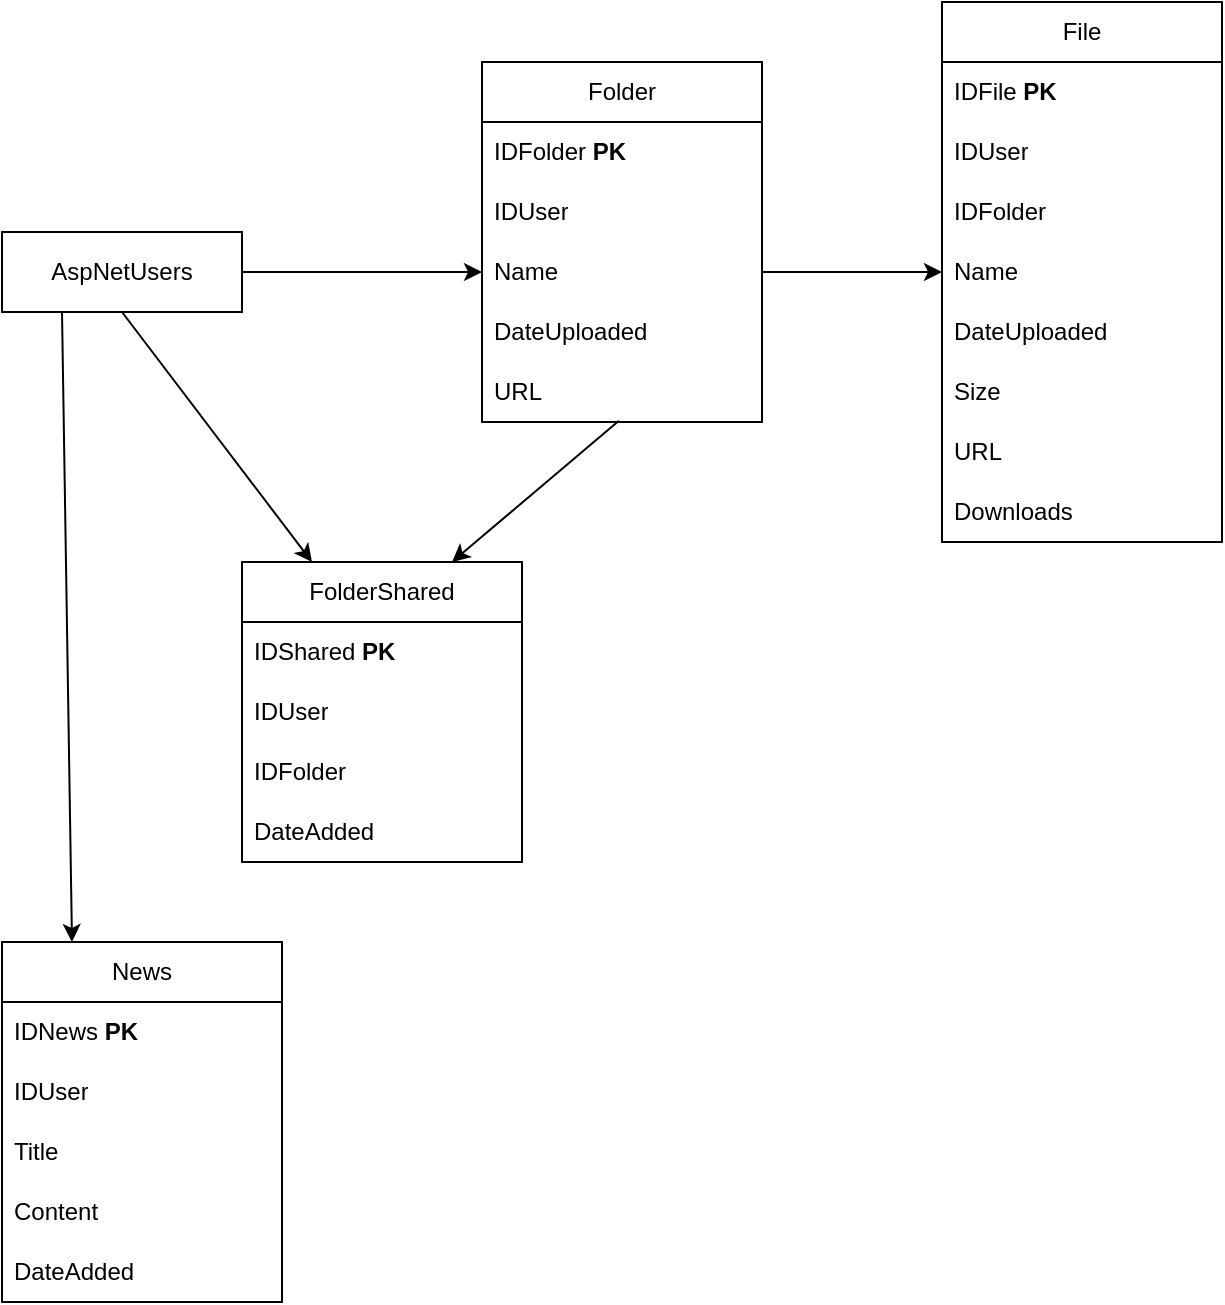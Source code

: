 <mxfile version="23.1.5" type="device">
  <diagram name="Page-1" id="s4r0Hr1xRVbSJX6SZMRB">
    <mxGraphModel dx="1500" dy="784" grid="1" gridSize="10" guides="1" tooltips="1" connect="1" arrows="1" fold="1" page="1" pageScale="1" pageWidth="850" pageHeight="1100" math="0" shadow="0">
      <root>
        <mxCell id="0" />
        <mxCell id="1" parent="0" />
        <mxCell id="P2tW-2EcEe9ttMGqOFX2-1" value="File" style="swimlane;fontStyle=0;childLayout=stackLayout;horizontal=1;startSize=30;horizontalStack=0;resizeParent=1;resizeParentMax=0;resizeLast=0;collapsible=1;marginBottom=0;whiteSpace=wrap;html=1;" vertex="1" parent="1">
          <mxGeometry x="570" y="50" width="140" height="270" as="geometry" />
        </mxCell>
        <mxCell id="P2tW-2EcEe9ttMGqOFX2-2" value="IDFile &lt;b&gt;PK&lt;/b&gt;" style="text;strokeColor=none;fillColor=none;align=left;verticalAlign=middle;spacingLeft=4;spacingRight=4;overflow=hidden;points=[[0,0.5],[1,0.5]];portConstraint=eastwest;rotatable=0;whiteSpace=wrap;html=1;" vertex="1" parent="P2tW-2EcEe9ttMGqOFX2-1">
          <mxGeometry y="30" width="140" height="30" as="geometry" />
        </mxCell>
        <mxCell id="P2tW-2EcEe9ttMGqOFX2-3" value="IDUser" style="text;strokeColor=none;fillColor=none;align=left;verticalAlign=middle;spacingLeft=4;spacingRight=4;overflow=hidden;points=[[0,0.5],[1,0.5]];portConstraint=eastwest;rotatable=0;whiteSpace=wrap;html=1;" vertex="1" parent="P2tW-2EcEe9ttMGqOFX2-1">
          <mxGeometry y="60" width="140" height="30" as="geometry" />
        </mxCell>
        <mxCell id="P2tW-2EcEe9ttMGqOFX2-4" value="IDFolder" style="text;strokeColor=none;fillColor=none;align=left;verticalAlign=middle;spacingLeft=4;spacingRight=4;overflow=hidden;points=[[0,0.5],[1,0.5]];portConstraint=eastwest;rotatable=0;whiteSpace=wrap;html=1;" vertex="1" parent="P2tW-2EcEe9ttMGqOFX2-1">
          <mxGeometry y="90" width="140" height="30" as="geometry" />
        </mxCell>
        <mxCell id="P2tW-2EcEe9ttMGqOFX2-5" value="Name" style="text;strokeColor=none;fillColor=none;align=left;verticalAlign=middle;spacingLeft=4;spacingRight=4;overflow=hidden;points=[[0,0.5],[1,0.5]];portConstraint=eastwest;rotatable=0;whiteSpace=wrap;html=1;" vertex="1" parent="P2tW-2EcEe9ttMGqOFX2-1">
          <mxGeometry y="120" width="140" height="30" as="geometry" />
        </mxCell>
        <mxCell id="P2tW-2EcEe9ttMGqOFX2-6" value="DateUploaded" style="text;strokeColor=none;fillColor=none;align=left;verticalAlign=middle;spacingLeft=4;spacingRight=4;overflow=hidden;points=[[0,0.5],[1,0.5]];portConstraint=eastwest;rotatable=0;whiteSpace=wrap;html=1;" vertex="1" parent="P2tW-2EcEe9ttMGqOFX2-1">
          <mxGeometry y="150" width="140" height="30" as="geometry" />
        </mxCell>
        <mxCell id="P2tW-2EcEe9ttMGqOFX2-7" value="Size" style="text;strokeColor=none;fillColor=none;align=left;verticalAlign=middle;spacingLeft=4;spacingRight=4;overflow=hidden;points=[[0,0.5],[1,0.5]];portConstraint=eastwest;rotatable=0;whiteSpace=wrap;html=1;" vertex="1" parent="P2tW-2EcEe9ttMGqOFX2-1">
          <mxGeometry y="180" width="140" height="30" as="geometry" />
        </mxCell>
        <mxCell id="P2tW-2EcEe9ttMGqOFX2-9" value="URL" style="text;strokeColor=none;fillColor=none;align=left;verticalAlign=middle;spacingLeft=4;spacingRight=4;overflow=hidden;points=[[0,0.5],[1,0.5]];portConstraint=eastwest;rotatable=0;whiteSpace=wrap;html=1;" vertex="1" parent="P2tW-2EcEe9ttMGqOFX2-1">
          <mxGeometry y="210" width="140" height="30" as="geometry" />
        </mxCell>
        <mxCell id="P2tW-2EcEe9ttMGqOFX2-8" value="Downloads" style="text;strokeColor=none;fillColor=none;align=left;verticalAlign=middle;spacingLeft=4;spacingRight=4;overflow=hidden;points=[[0,0.5],[1,0.5]];portConstraint=eastwest;rotatable=0;whiteSpace=wrap;html=1;" vertex="1" parent="P2tW-2EcEe9ttMGqOFX2-1">
          <mxGeometry y="240" width="140" height="30" as="geometry" />
        </mxCell>
        <mxCell id="P2tW-2EcEe9ttMGqOFX2-10" value="Folder" style="swimlane;fontStyle=0;childLayout=stackLayout;horizontal=1;startSize=30;horizontalStack=0;resizeParent=1;resizeParentMax=0;resizeLast=0;collapsible=1;marginBottom=0;whiteSpace=wrap;html=1;" vertex="1" parent="1">
          <mxGeometry x="340" y="80" width="140" height="180" as="geometry" />
        </mxCell>
        <mxCell id="P2tW-2EcEe9ttMGqOFX2-11" value="IDFolder&amp;nbsp;&lt;b&gt;PK&lt;/b&gt;" style="text;strokeColor=none;fillColor=none;align=left;verticalAlign=middle;spacingLeft=4;spacingRight=4;overflow=hidden;points=[[0,0.5],[1,0.5]];portConstraint=eastwest;rotatable=0;whiteSpace=wrap;html=1;" vertex="1" parent="P2tW-2EcEe9ttMGqOFX2-10">
          <mxGeometry y="30" width="140" height="30" as="geometry" />
        </mxCell>
        <mxCell id="P2tW-2EcEe9ttMGqOFX2-12" value="IDUser" style="text;strokeColor=none;fillColor=none;align=left;verticalAlign=middle;spacingLeft=4;spacingRight=4;overflow=hidden;points=[[0,0.5],[1,0.5]];portConstraint=eastwest;rotatable=0;whiteSpace=wrap;html=1;" vertex="1" parent="P2tW-2EcEe9ttMGqOFX2-10">
          <mxGeometry y="60" width="140" height="30" as="geometry" />
        </mxCell>
        <mxCell id="P2tW-2EcEe9ttMGqOFX2-14" value="Name" style="text;strokeColor=none;fillColor=none;align=left;verticalAlign=middle;spacingLeft=4;spacingRight=4;overflow=hidden;points=[[0,0.5],[1,0.5]];portConstraint=eastwest;rotatable=0;whiteSpace=wrap;html=1;" vertex="1" parent="P2tW-2EcEe9ttMGqOFX2-10">
          <mxGeometry y="90" width="140" height="30" as="geometry" />
        </mxCell>
        <mxCell id="P2tW-2EcEe9ttMGqOFX2-15" value="DateUploaded" style="text;strokeColor=none;fillColor=none;align=left;verticalAlign=middle;spacingLeft=4;spacingRight=4;overflow=hidden;points=[[0,0.5],[1,0.5]];portConstraint=eastwest;rotatable=0;whiteSpace=wrap;html=1;" vertex="1" parent="P2tW-2EcEe9ttMGqOFX2-10">
          <mxGeometry y="120" width="140" height="30" as="geometry" />
        </mxCell>
        <mxCell id="P2tW-2EcEe9ttMGqOFX2-18" value="URL" style="text;strokeColor=none;fillColor=none;align=left;verticalAlign=middle;spacingLeft=4;spacingRight=4;overflow=hidden;points=[[0,0.5],[1,0.5]];portConstraint=eastwest;rotatable=0;whiteSpace=wrap;html=1;" vertex="1" parent="P2tW-2EcEe9ttMGqOFX2-10">
          <mxGeometry y="150" width="140" height="30" as="geometry" />
        </mxCell>
        <mxCell id="P2tW-2EcEe9ttMGqOFX2-19" value="FolderShared" style="swimlane;fontStyle=0;childLayout=stackLayout;horizontal=1;startSize=30;horizontalStack=0;resizeParent=1;resizeParentMax=0;resizeLast=0;collapsible=1;marginBottom=0;whiteSpace=wrap;html=1;" vertex="1" parent="1">
          <mxGeometry x="220" y="330" width="140" height="150" as="geometry" />
        </mxCell>
        <mxCell id="P2tW-2EcEe9ttMGqOFX2-20" value="IDShared&amp;nbsp;&lt;b&gt;PK&lt;/b&gt;" style="text;strokeColor=none;fillColor=none;align=left;verticalAlign=middle;spacingLeft=4;spacingRight=4;overflow=hidden;points=[[0,0.5],[1,0.5]];portConstraint=eastwest;rotatable=0;whiteSpace=wrap;html=1;" vertex="1" parent="P2tW-2EcEe9ttMGqOFX2-19">
          <mxGeometry y="30" width="140" height="30" as="geometry" />
        </mxCell>
        <mxCell id="P2tW-2EcEe9ttMGqOFX2-21" value="IDUser" style="text;strokeColor=none;fillColor=none;align=left;verticalAlign=middle;spacingLeft=4;spacingRight=4;overflow=hidden;points=[[0,0.5],[1,0.5]];portConstraint=eastwest;rotatable=0;whiteSpace=wrap;html=1;" vertex="1" parent="P2tW-2EcEe9ttMGqOFX2-19">
          <mxGeometry y="60" width="140" height="30" as="geometry" />
        </mxCell>
        <mxCell id="P2tW-2EcEe9ttMGqOFX2-22" value="IDFolder" style="text;strokeColor=none;fillColor=none;align=left;verticalAlign=middle;spacingLeft=4;spacingRight=4;overflow=hidden;points=[[0,0.5],[1,0.5]];portConstraint=eastwest;rotatable=0;whiteSpace=wrap;html=1;" vertex="1" parent="P2tW-2EcEe9ttMGqOFX2-19">
          <mxGeometry y="90" width="140" height="30" as="geometry" />
        </mxCell>
        <mxCell id="P2tW-2EcEe9ttMGqOFX2-23" value="DateAdded" style="text;strokeColor=none;fillColor=none;align=left;verticalAlign=middle;spacingLeft=4;spacingRight=4;overflow=hidden;points=[[0,0.5],[1,0.5]];portConstraint=eastwest;rotatable=0;whiteSpace=wrap;html=1;" vertex="1" parent="P2tW-2EcEe9ttMGqOFX2-19">
          <mxGeometry y="120" width="140" height="30" as="geometry" />
        </mxCell>
        <mxCell id="P2tW-2EcEe9ttMGqOFX2-26" style="edgeStyle=orthogonalEdgeStyle;rounded=0;orthogonalLoop=1;jettySize=auto;html=1;exitX=1;exitY=0.5;exitDx=0;exitDy=0;entryX=0;entryY=0.5;entryDx=0;entryDy=0;" edge="1" parent="1" source="P2tW-2EcEe9ttMGqOFX2-25" target="P2tW-2EcEe9ttMGqOFX2-14">
          <mxGeometry relative="1" as="geometry" />
        </mxCell>
        <mxCell id="P2tW-2EcEe9ttMGqOFX2-28" style="rounded=0;orthogonalLoop=1;jettySize=auto;html=1;exitX=0.5;exitY=1;exitDx=0;exitDy=0;entryX=0.25;entryY=0;entryDx=0;entryDy=0;" edge="1" parent="1" source="P2tW-2EcEe9ttMGqOFX2-25" target="P2tW-2EcEe9ttMGqOFX2-19">
          <mxGeometry relative="1" as="geometry" />
        </mxCell>
        <mxCell id="P2tW-2EcEe9ttMGqOFX2-36" style="rounded=0;orthogonalLoop=1;jettySize=auto;html=1;exitX=0.25;exitY=1;exitDx=0;exitDy=0;entryX=0.25;entryY=0;entryDx=0;entryDy=0;" edge="1" parent="1" source="P2tW-2EcEe9ttMGqOFX2-25" target="P2tW-2EcEe9ttMGqOFX2-30">
          <mxGeometry relative="1" as="geometry" />
        </mxCell>
        <mxCell id="P2tW-2EcEe9ttMGqOFX2-25" value="AspNetUsers" style="rounded=0;whiteSpace=wrap;html=1;" vertex="1" parent="1">
          <mxGeometry x="100" y="165" width="120" height="40" as="geometry" />
        </mxCell>
        <mxCell id="P2tW-2EcEe9ttMGqOFX2-27" style="edgeStyle=orthogonalEdgeStyle;rounded=0;orthogonalLoop=1;jettySize=auto;html=1;exitX=1;exitY=0.5;exitDx=0;exitDy=0;entryX=0;entryY=0.5;entryDx=0;entryDy=0;" edge="1" parent="1" source="P2tW-2EcEe9ttMGqOFX2-14" target="P2tW-2EcEe9ttMGqOFX2-5">
          <mxGeometry relative="1" as="geometry" />
        </mxCell>
        <mxCell id="P2tW-2EcEe9ttMGqOFX2-29" style="rounded=0;orthogonalLoop=1;jettySize=auto;html=1;exitX=0.489;exitY=0.98;exitDx=0;exitDy=0;entryX=0.75;entryY=0;entryDx=0;entryDy=0;exitPerimeter=0;" edge="1" parent="1" source="P2tW-2EcEe9ttMGqOFX2-18" target="P2tW-2EcEe9ttMGqOFX2-19">
          <mxGeometry relative="1" as="geometry" />
        </mxCell>
        <mxCell id="P2tW-2EcEe9ttMGqOFX2-30" value="News" style="swimlane;fontStyle=0;childLayout=stackLayout;horizontal=1;startSize=30;horizontalStack=0;resizeParent=1;resizeParentMax=0;resizeLast=0;collapsible=1;marginBottom=0;whiteSpace=wrap;html=1;" vertex="1" parent="1">
          <mxGeometry x="100" y="520" width="140" height="180" as="geometry" />
        </mxCell>
        <mxCell id="P2tW-2EcEe9ttMGqOFX2-34" value="IDNews&amp;nbsp;&lt;b&gt;PK&lt;/b&gt;" style="text;strokeColor=none;fillColor=none;align=left;verticalAlign=middle;spacingLeft=4;spacingRight=4;overflow=hidden;points=[[0,0.5],[1,0.5]];portConstraint=eastwest;rotatable=0;whiteSpace=wrap;html=1;" vertex="1" parent="P2tW-2EcEe9ttMGqOFX2-30">
          <mxGeometry y="30" width="140" height="30" as="geometry" />
        </mxCell>
        <mxCell id="P2tW-2EcEe9ttMGqOFX2-31" value="IDUser" style="text;strokeColor=none;fillColor=none;align=left;verticalAlign=middle;spacingLeft=4;spacingRight=4;overflow=hidden;points=[[0,0.5],[1,0.5]];portConstraint=eastwest;rotatable=0;whiteSpace=wrap;html=1;" vertex="1" parent="P2tW-2EcEe9ttMGqOFX2-30">
          <mxGeometry y="60" width="140" height="30" as="geometry" />
        </mxCell>
        <mxCell id="P2tW-2EcEe9ttMGqOFX2-32" value="Title" style="text;strokeColor=none;fillColor=none;align=left;verticalAlign=middle;spacingLeft=4;spacingRight=4;overflow=hidden;points=[[0,0.5],[1,0.5]];portConstraint=eastwest;rotatable=0;whiteSpace=wrap;html=1;" vertex="1" parent="P2tW-2EcEe9ttMGqOFX2-30">
          <mxGeometry y="90" width="140" height="30" as="geometry" />
        </mxCell>
        <mxCell id="P2tW-2EcEe9ttMGqOFX2-33" value="Content" style="text;strokeColor=none;fillColor=none;align=left;verticalAlign=middle;spacingLeft=4;spacingRight=4;overflow=hidden;points=[[0,0.5],[1,0.5]];portConstraint=eastwest;rotatable=0;whiteSpace=wrap;html=1;" vertex="1" parent="P2tW-2EcEe9ttMGqOFX2-30">
          <mxGeometry y="120" width="140" height="30" as="geometry" />
        </mxCell>
        <mxCell id="P2tW-2EcEe9ttMGqOFX2-35" value="DateAdded" style="text;strokeColor=none;fillColor=none;align=left;verticalAlign=middle;spacingLeft=4;spacingRight=4;overflow=hidden;points=[[0,0.5],[1,0.5]];portConstraint=eastwest;rotatable=0;whiteSpace=wrap;html=1;" vertex="1" parent="P2tW-2EcEe9ttMGqOFX2-30">
          <mxGeometry y="150" width="140" height="30" as="geometry" />
        </mxCell>
      </root>
    </mxGraphModel>
  </diagram>
</mxfile>

